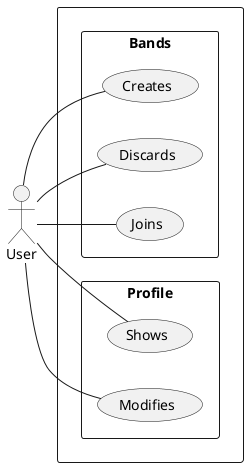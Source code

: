 @startuml Use-Case User

left to right direction
skinparam packageStyle rectangle
skinparam Monochrome false
scale 1
actor User

rectangle {
    rectangle Bands{
        User -- (Creates)
        User -- (Discards)
        User -- (Joins)
    }
    rectangle Profile{
        User -- (Shows)
        User -- (Modifies)
    }
}
@enduml